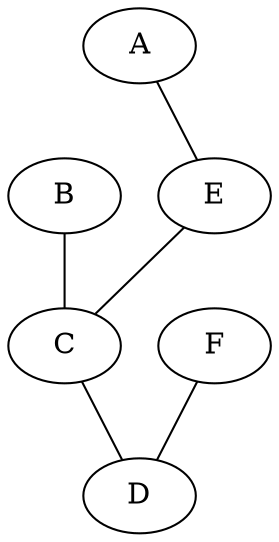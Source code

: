 graph {
      A -- B[style="invis"];
      B -- C;
      C -- D;
      A -- E;
      E -- F[style="invis"];
      F -- D;
      E -- C;
      B -- F[style="invis"];
}

